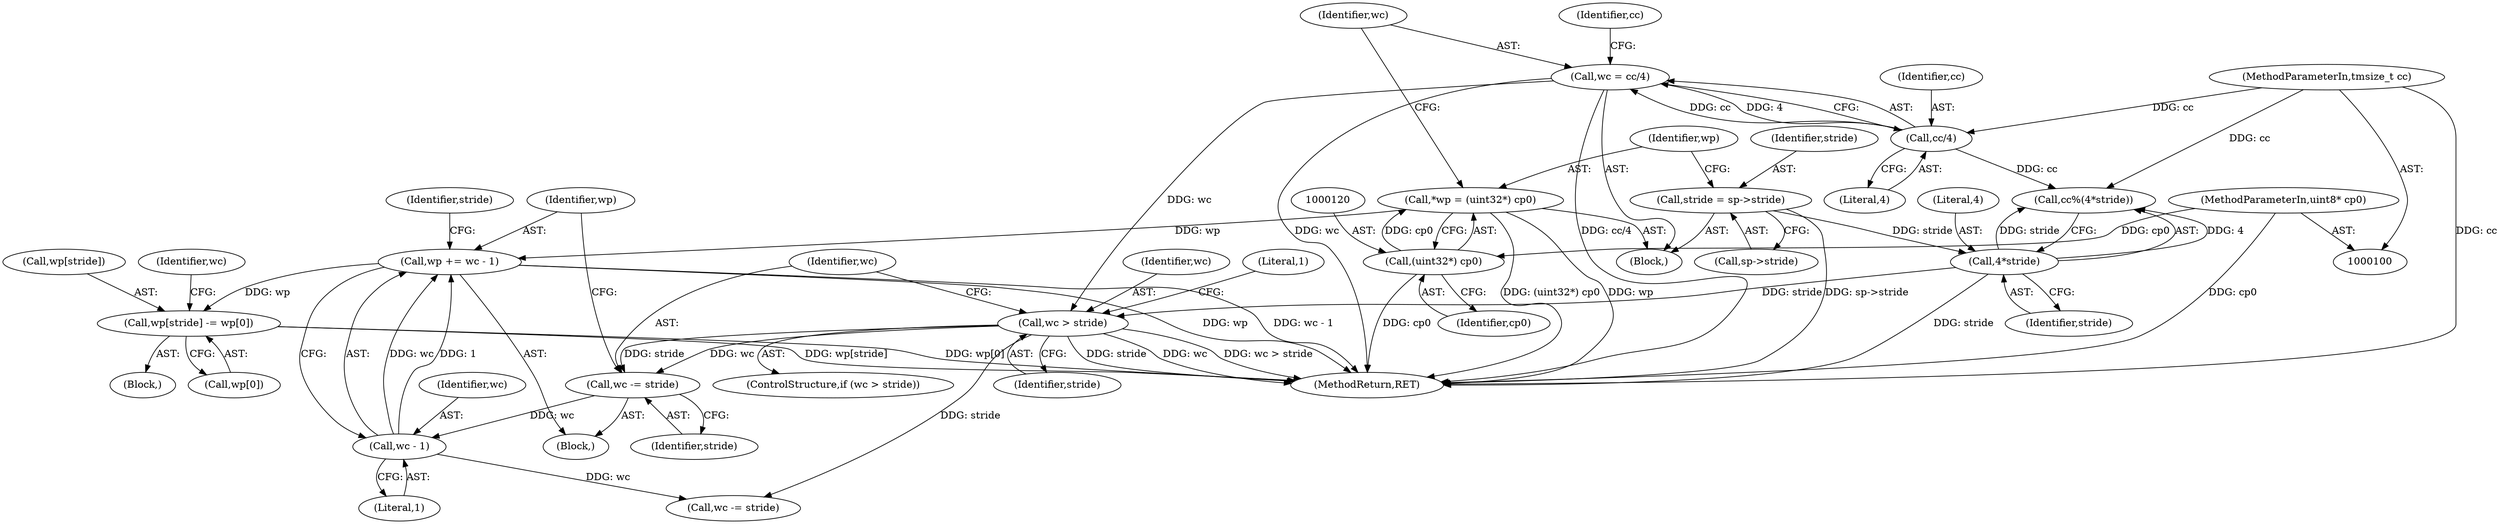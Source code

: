 digraph "0_libtiff_3ca657a8793dd011bf869695d72ad31c779c3cc1_9@array" {
"1000163" [label="(Call,wp[stride] -= wp[0])"];
"1000154" [label="(Call,wp += wc - 1)"];
"1000156" [label="(Call,wc - 1)"];
"1000151" [label="(Call,wc -= stride)"];
"1000147" [label="(Call,wc > stride)"];
"1000123" [label="(Call,wc = cc/4)"];
"1000125" [label="(Call,cc/4)"];
"1000103" [label="(MethodParameterIn,tmsize_t cc)"];
"1000132" [label="(Call,4*stride)"];
"1000111" [label="(Call,stride = sp->stride)"];
"1000117" [label="(Call,*wp = (uint32*) cp0)"];
"1000119" [label="(Call,(uint32*) cp0)"];
"1000102" [label="(MethodParameterIn,uint8* cp0)"];
"1000157" [label="(Identifier,wc)"];
"1000154" [label="(Call,wp += wc - 1)"];
"1000162" [label="(Identifier,stride)"];
"1000117" [label="(Call,*wp = (uint32*) cp0)"];
"1000119" [label="(Call,(uint32*) cp0)"];
"1000153" [label="(Identifier,stride)"];
"1000156" [label="(Call,wc - 1)"];
"1000103" [label="(MethodParameterIn,tmsize_t cc)"];
"1000123" [label="(Call,wc = cc/4)"];
"1000163" [label="(Call,wp[stride] -= wp[0])"];
"1000155" [label="(Identifier,wp)"];
"1000118" [label="(Identifier,wp)"];
"1000170" [label="(Call,wc -= stride)"];
"1000161" [label="(Block,)"];
"1000177" [label="(Literal,1)"];
"1000150" [label="(Block,)"];
"1000151" [label="(Call,wc -= stride)"];
"1000113" [label="(Call,sp->stride)"];
"1000164" [label="(Call,wp[stride])"];
"1000147" [label="(Call,wc > stride)"];
"1000111" [label="(Call,stride = sp->stride)"];
"1000112" [label="(Identifier,stride)"];
"1000131" [label="(Identifier,cc)"];
"1000133" [label="(Literal,4)"];
"1000134" [label="(Identifier,stride)"];
"1000149" [label="(Identifier,stride)"];
"1000104" [label="(Block,)"];
"1000152" [label="(Identifier,wc)"];
"1000126" [label="(Identifier,cc)"];
"1000102" [label="(MethodParameterIn,uint8* cp0)"];
"1000178" [label="(MethodReturn,RET)"];
"1000132" [label="(Call,4*stride)"];
"1000158" [label="(Literal,1)"];
"1000125" [label="(Call,cc/4)"];
"1000167" [label="(Call,wp[0])"];
"1000127" [label="(Literal,4)"];
"1000148" [label="(Identifier,wc)"];
"1000171" [label="(Identifier,wc)"];
"1000146" [label="(ControlStructure,if (wc > stride))"];
"1000130" [label="(Call,cc%(4*stride))"];
"1000121" [label="(Identifier,cp0)"];
"1000124" [label="(Identifier,wc)"];
"1000163" -> "1000161"  [label="AST: "];
"1000163" -> "1000167"  [label="CFG: "];
"1000164" -> "1000163"  [label="AST: "];
"1000167" -> "1000163"  [label="AST: "];
"1000171" -> "1000163"  [label="CFG: "];
"1000163" -> "1000178"  [label="DDG: wp[stride]"];
"1000163" -> "1000178"  [label="DDG: wp[0]"];
"1000154" -> "1000163"  [label="DDG: wp"];
"1000154" -> "1000150"  [label="AST: "];
"1000154" -> "1000156"  [label="CFG: "];
"1000155" -> "1000154"  [label="AST: "];
"1000156" -> "1000154"  [label="AST: "];
"1000162" -> "1000154"  [label="CFG: "];
"1000154" -> "1000178"  [label="DDG: wp"];
"1000154" -> "1000178"  [label="DDG: wc - 1"];
"1000156" -> "1000154"  [label="DDG: wc"];
"1000156" -> "1000154"  [label="DDG: 1"];
"1000117" -> "1000154"  [label="DDG: wp"];
"1000156" -> "1000158"  [label="CFG: "];
"1000157" -> "1000156"  [label="AST: "];
"1000158" -> "1000156"  [label="AST: "];
"1000151" -> "1000156"  [label="DDG: wc"];
"1000156" -> "1000170"  [label="DDG: wc"];
"1000151" -> "1000150"  [label="AST: "];
"1000151" -> "1000153"  [label="CFG: "];
"1000152" -> "1000151"  [label="AST: "];
"1000153" -> "1000151"  [label="AST: "];
"1000155" -> "1000151"  [label="CFG: "];
"1000147" -> "1000151"  [label="DDG: stride"];
"1000147" -> "1000151"  [label="DDG: wc"];
"1000147" -> "1000146"  [label="AST: "];
"1000147" -> "1000149"  [label="CFG: "];
"1000148" -> "1000147"  [label="AST: "];
"1000149" -> "1000147"  [label="AST: "];
"1000152" -> "1000147"  [label="CFG: "];
"1000177" -> "1000147"  [label="CFG: "];
"1000147" -> "1000178"  [label="DDG: stride"];
"1000147" -> "1000178"  [label="DDG: wc"];
"1000147" -> "1000178"  [label="DDG: wc > stride"];
"1000123" -> "1000147"  [label="DDG: wc"];
"1000132" -> "1000147"  [label="DDG: stride"];
"1000147" -> "1000170"  [label="DDG: stride"];
"1000123" -> "1000104"  [label="AST: "];
"1000123" -> "1000125"  [label="CFG: "];
"1000124" -> "1000123"  [label="AST: "];
"1000125" -> "1000123"  [label="AST: "];
"1000131" -> "1000123"  [label="CFG: "];
"1000123" -> "1000178"  [label="DDG: cc/4"];
"1000123" -> "1000178"  [label="DDG: wc"];
"1000125" -> "1000123"  [label="DDG: cc"];
"1000125" -> "1000123"  [label="DDG: 4"];
"1000125" -> "1000127"  [label="CFG: "];
"1000126" -> "1000125"  [label="AST: "];
"1000127" -> "1000125"  [label="AST: "];
"1000103" -> "1000125"  [label="DDG: cc"];
"1000125" -> "1000130"  [label="DDG: cc"];
"1000103" -> "1000100"  [label="AST: "];
"1000103" -> "1000178"  [label="DDG: cc"];
"1000103" -> "1000130"  [label="DDG: cc"];
"1000132" -> "1000130"  [label="AST: "];
"1000132" -> "1000134"  [label="CFG: "];
"1000133" -> "1000132"  [label="AST: "];
"1000134" -> "1000132"  [label="AST: "];
"1000130" -> "1000132"  [label="CFG: "];
"1000132" -> "1000178"  [label="DDG: stride"];
"1000132" -> "1000130"  [label="DDG: 4"];
"1000132" -> "1000130"  [label="DDG: stride"];
"1000111" -> "1000132"  [label="DDG: stride"];
"1000111" -> "1000104"  [label="AST: "];
"1000111" -> "1000113"  [label="CFG: "];
"1000112" -> "1000111"  [label="AST: "];
"1000113" -> "1000111"  [label="AST: "];
"1000118" -> "1000111"  [label="CFG: "];
"1000111" -> "1000178"  [label="DDG: sp->stride"];
"1000117" -> "1000104"  [label="AST: "];
"1000117" -> "1000119"  [label="CFG: "];
"1000118" -> "1000117"  [label="AST: "];
"1000119" -> "1000117"  [label="AST: "];
"1000124" -> "1000117"  [label="CFG: "];
"1000117" -> "1000178"  [label="DDG: wp"];
"1000117" -> "1000178"  [label="DDG: (uint32*) cp0"];
"1000119" -> "1000117"  [label="DDG: cp0"];
"1000119" -> "1000121"  [label="CFG: "];
"1000120" -> "1000119"  [label="AST: "];
"1000121" -> "1000119"  [label="AST: "];
"1000119" -> "1000178"  [label="DDG: cp0"];
"1000102" -> "1000119"  [label="DDG: cp0"];
"1000102" -> "1000100"  [label="AST: "];
"1000102" -> "1000178"  [label="DDG: cp0"];
}
